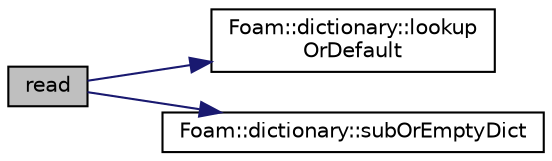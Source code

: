 digraph "read"
{
  bgcolor="transparent";
  edge [fontname="Helvetica",fontsize="10",labelfontname="Helvetica",labelfontsize="10"];
  node [fontname="Helvetica",fontsize="10",shape=record];
  rankdir="LR";
  Node1 [label="read",height=0.2,width=0.4,color="black", fillcolor="grey75", style="filled" fontcolor="black"];
  Node1 -> Node2 [color="midnightblue",fontsize="10",style="solid",fontname="Helvetica"];
  Node2 [label="Foam::dictionary::lookup\lOrDefault",height=0.2,width=0.4,color="black",URL="$classFoam_1_1dictionary.html#aafeb5b6d423ef84158f94a21512dc0df",tooltip="Find and return a T, or return the given default value. FatalIOError if it is found and the number of..."];
  Node1 -> Node3 [color="midnightblue",fontsize="10",style="solid",fontname="Helvetica"];
  Node3 [label="Foam::dictionary::subOrEmptyDict",height=0.2,width=0.4,color="black",URL="$classFoam_1_1dictionary.html#a33a1113a218a81483099133f97638ade",tooltip="Find and return a sub-dictionary as a copy, otherwise return an empty dictionary. ..."];
}

